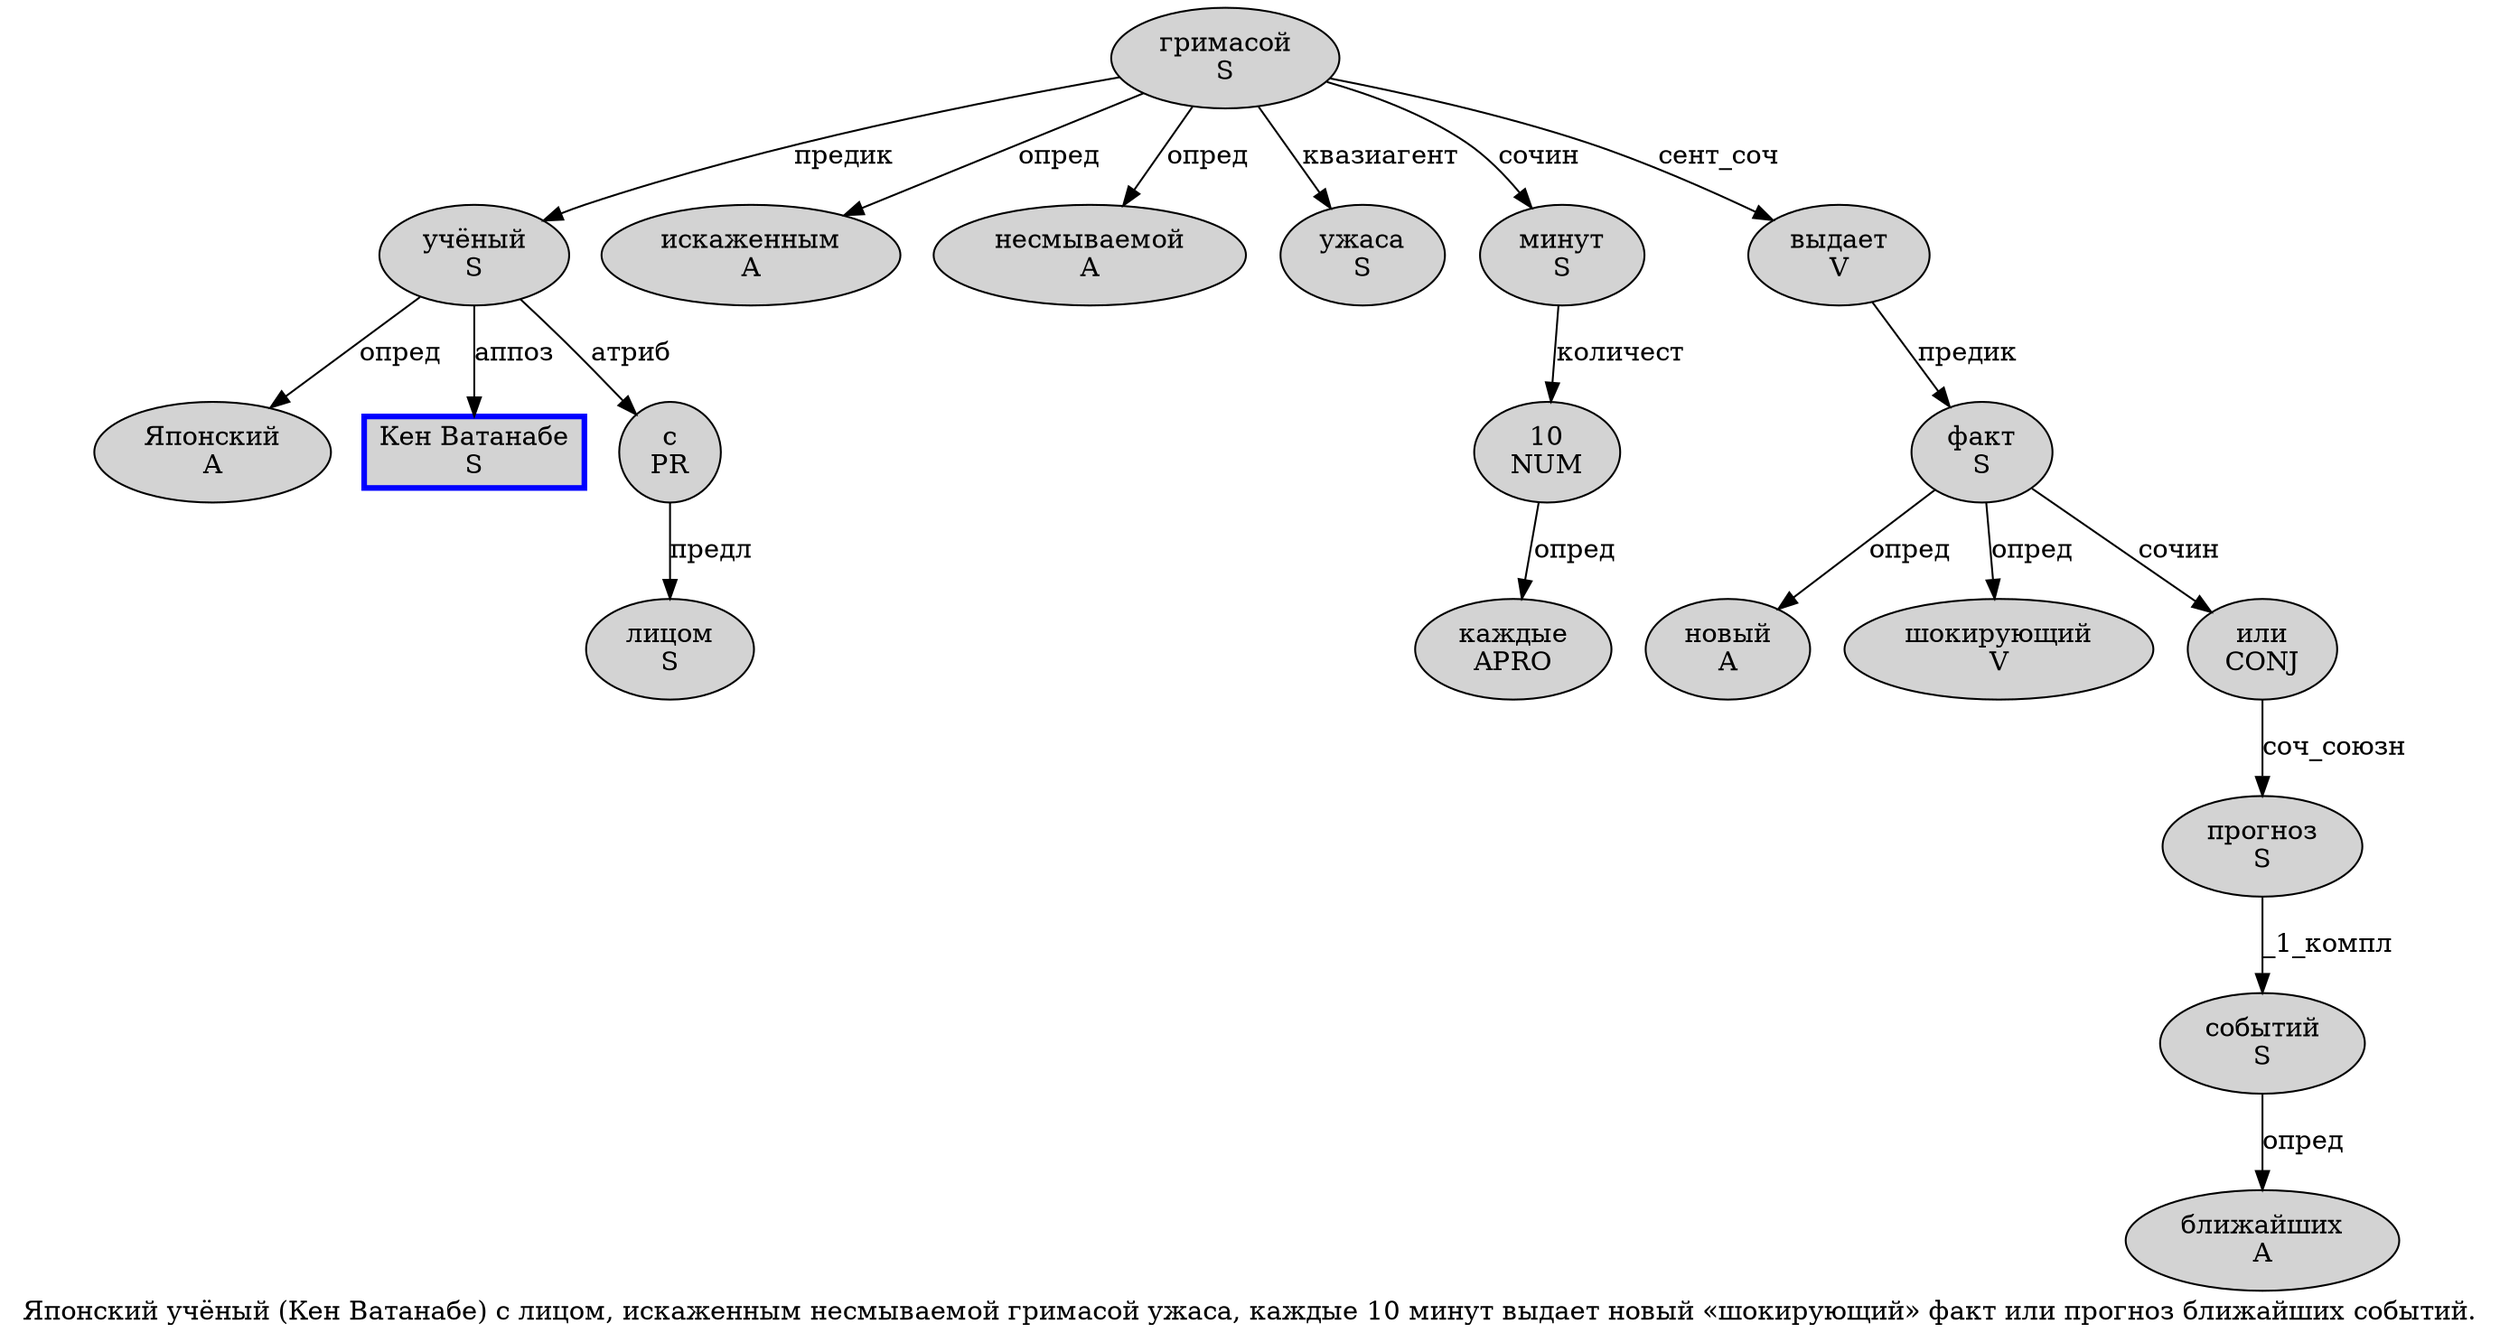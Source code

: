 digraph SENTENCE_4626 {
	graph [label="Японский учёный (Кен Ватанабе) с лицом, искаженным несмываемой гримасой ужаса, каждые 10 минут выдает новый «шокирующий» факт или прогноз ближайших событий."]
	node [style=filled]
		0 [label="Японский
A" color="" fillcolor=lightgray penwidth=1 shape=ellipse]
		1 [label="учёный
S" color="" fillcolor=lightgray penwidth=1 shape=ellipse]
		3 [label="Кен Ватанабе
S" color=blue fillcolor=lightgray penwidth=3 shape=box]
		5 [label="с
PR" color="" fillcolor=lightgray penwidth=1 shape=ellipse]
		6 [label="лицом
S" color="" fillcolor=lightgray penwidth=1 shape=ellipse]
		8 [label="искаженным
A" color="" fillcolor=lightgray penwidth=1 shape=ellipse]
		9 [label="несмываемой
A" color="" fillcolor=lightgray penwidth=1 shape=ellipse]
		10 [label="гримасой
S" color="" fillcolor=lightgray penwidth=1 shape=ellipse]
		11 [label="ужаса
S" color="" fillcolor=lightgray penwidth=1 shape=ellipse]
		13 [label="каждые
APRO" color="" fillcolor=lightgray penwidth=1 shape=ellipse]
		14 [label="10
NUM" color="" fillcolor=lightgray penwidth=1 shape=ellipse]
		15 [label="минут
S" color="" fillcolor=lightgray penwidth=1 shape=ellipse]
		16 [label="выдает
V" color="" fillcolor=lightgray penwidth=1 shape=ellipse]
		17 [label="новый
A" color="" fillcolor=lightgray penwidth=1 shape=ellipse]
		19 [label="шокирующий
V" color="" fillcolor=lightgray penwidth=1 shape=ellipse]
		21 [label="факт
S" color="" fillcolor=lightgray penwidth=1 shape=ellipse]
		22 [label="или
CONJ" color="" fillcolor=lightgray penwidth=1 shape=ellipse]
		23 [label="прогноз
S" color="" fillcolor=lightgray penwidth=1 shape=ellipse]
		24 [label="ближайших
A" color="" fillcolor=lightgray penwidth=1 shape=ellipse]
		25 [label="событий
S" color="" fillcolor=lightgray penwidth=1 shape=ellipse]
			23 -> 25 [label="_1_компл"]
			15 -> 14 [label="количест"]
			16 -> 21 [label="предик"]
			22 -> 23 [label="соч_союзн"]
			14 -> 13 [label="опред"]
			25 -> 24 [label="опред"]
			10 -> 1 [label="предик"]
			10 -> 8 [label="опред"]
			10 -> 9 [label="опред"]
			10 -> 11 [label="квазиагент"]
			10 -> 15 [label="сочин"]
			10 -> 16 [label="сент_соч"]
			5 -> 6 [label="предл"]
			1 -> 0 [label="опред"]
			1 -> 3 [label="аппоз"]
			1 -> 5 [label="атриб"]
			21 -> 17 [label="опред"]
			21 -> 19 [label="опред"]
			21 -> 22 [label="сочин"]
}